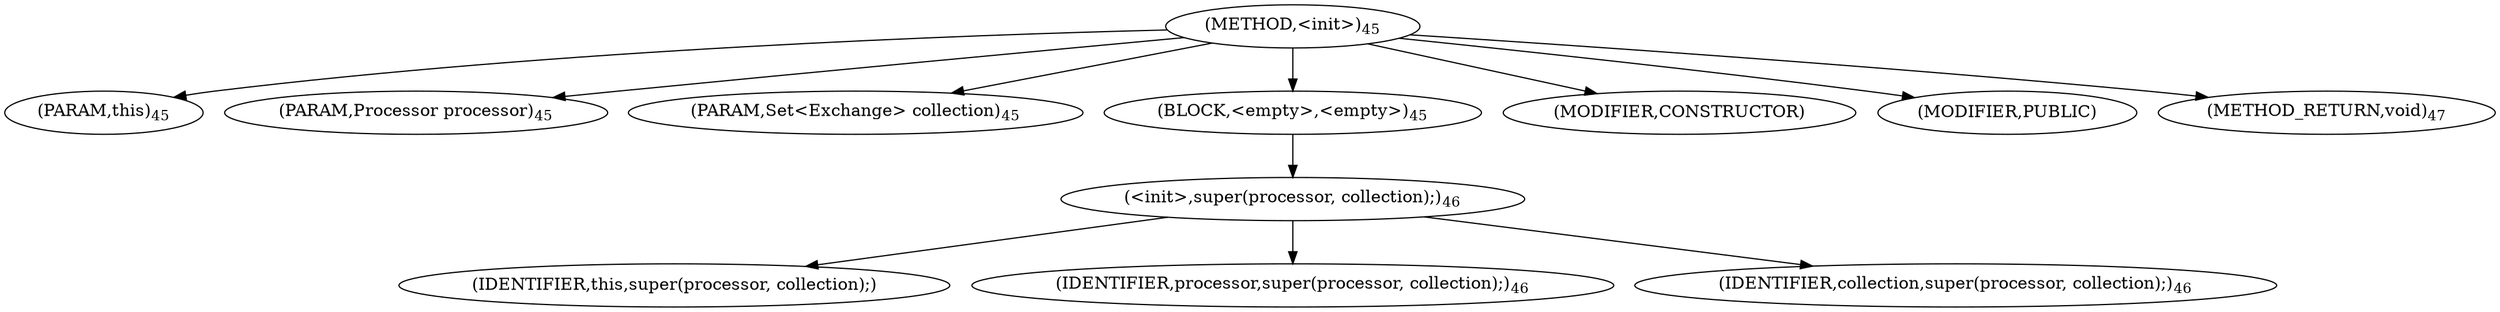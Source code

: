 digraph "&lt;init&gt;" {  
"38" [label = <(METHOD,&lt;init&gt;)<SUB>45</SUB>> ]
"10" [label = <(PARAM,this)<SUB>45</SUB>> ]
"39" [label = <(PARAM,Processor processor)<SUB>45</SUB>> ]
"40" [label = <(PARAM,Set&lt;Exchange&gt; collection)<SUB>45</SUB>> ]
"41" [label = <(BLOCK,&lt;empty&gt;,&lt;empty&gt;)<SUB>45</SUB>> ]
"42" [label = <(&lt;init&gt;,super(processor, collection);)<SUB>46</SUB>> ]
"9" [label = <(IDENTIFIER,this,super(processor, collection);)> ]
"43" [label = <(IDENTIFIER,processor,super(processor, collection);)<SUB>46</SUB>> ]
"44" [label = <(IDENTIFIER,collection,super(processor, collection);)<SUB>46</SUB>> ]
"45" [label = <(MODIFIER,CONSTRUCTOR)> ]
"46" [label = <(MODIFIER,PUBLIC)> ]
"47" [label = <(METHOD_RETURN,void)<SUB>47</SUB>> ]
  "38" -> "10" 
  "38" -> "39" 
  "38" -> "40" 
  "38" -> "41" 
  "38" -> "45" 
  "38" -> "46" 
  "38" -> "47" 
  "41" -> "42" 
  "42" -> "9" 
  "42" -> "43" 
  "42" -> "44" 
}
